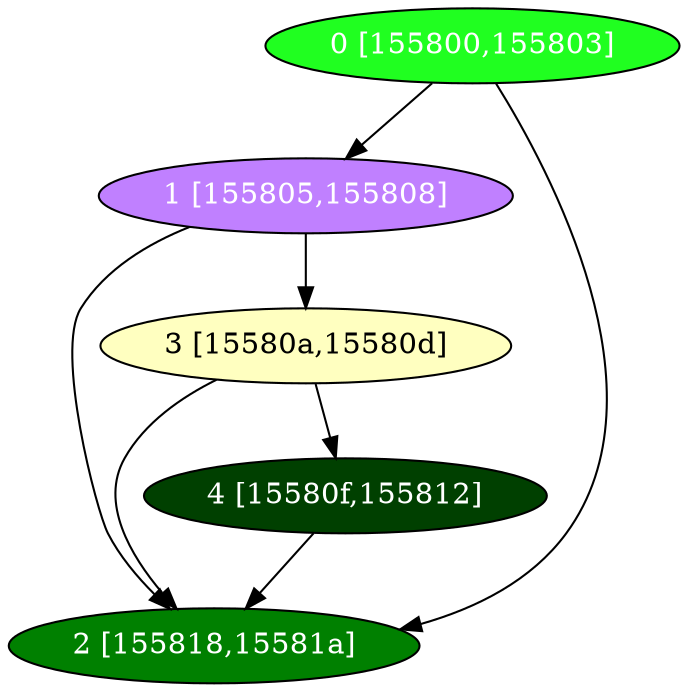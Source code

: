 diGraph libnss3{
	libnss3_0  [style=filled fillcolor="#20FF20" fontcolor="#ffffff" shape=oval label="0 [155800,155803]"]
	libnss3_1  [style=filled fillcolor="#C080FF" fontcolor="#ffffff" shape=oval label="1 [155805,155808]"]
	libnss3_2  [style=filled fillcolor="#008000" fontcolor="#ffffff" shape=oval label="2 [155818,15581a]"]
	libnss3_3  [style=filled fillcolor="#FFFFC0" fontcolor="#000000" shape=oval label="3 [15580a,15580d]"]
	libnss3_4  [style=filled fillcolor="#004000" fontcolor="#ffffff" shape=oval label="4 [15580f,155812]"]

	libnss3_0 -> libnss3_1
	libnss3_0 -> libnss3_2
	libnss3_1 -> libnss3_2
	libnss3_1 -> libnss3_3
	libnss3_3 -> libnss3_2
	libnss3_3 -> libnss3_4
	libnss3_4 -> libnss3_2
}